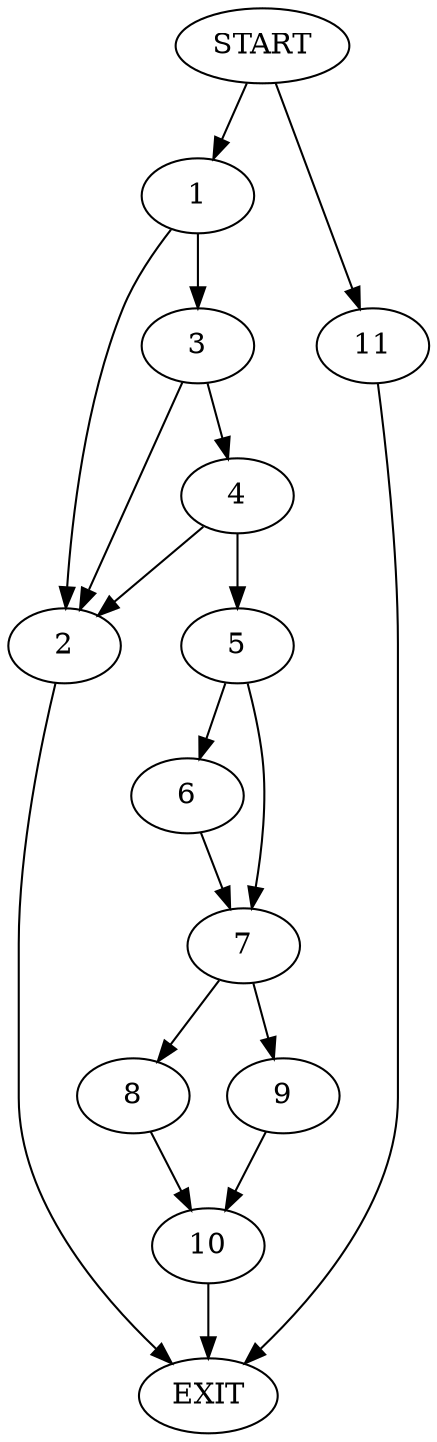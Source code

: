digraph {
0 [label="START"]
12 [label="EXIT"]
0 -> 1
1 -> 2
1 -> 3
2 -> 12
3 -> 2
3 -> 4
4 -> 2
4 -> 5
5 -> 6
5 -> 7
7 -> 8
7 -> 9
6 -> 7
8 -> 10
9 -> 10
10 -> 12
0 -> 11
11 -> 12
}
